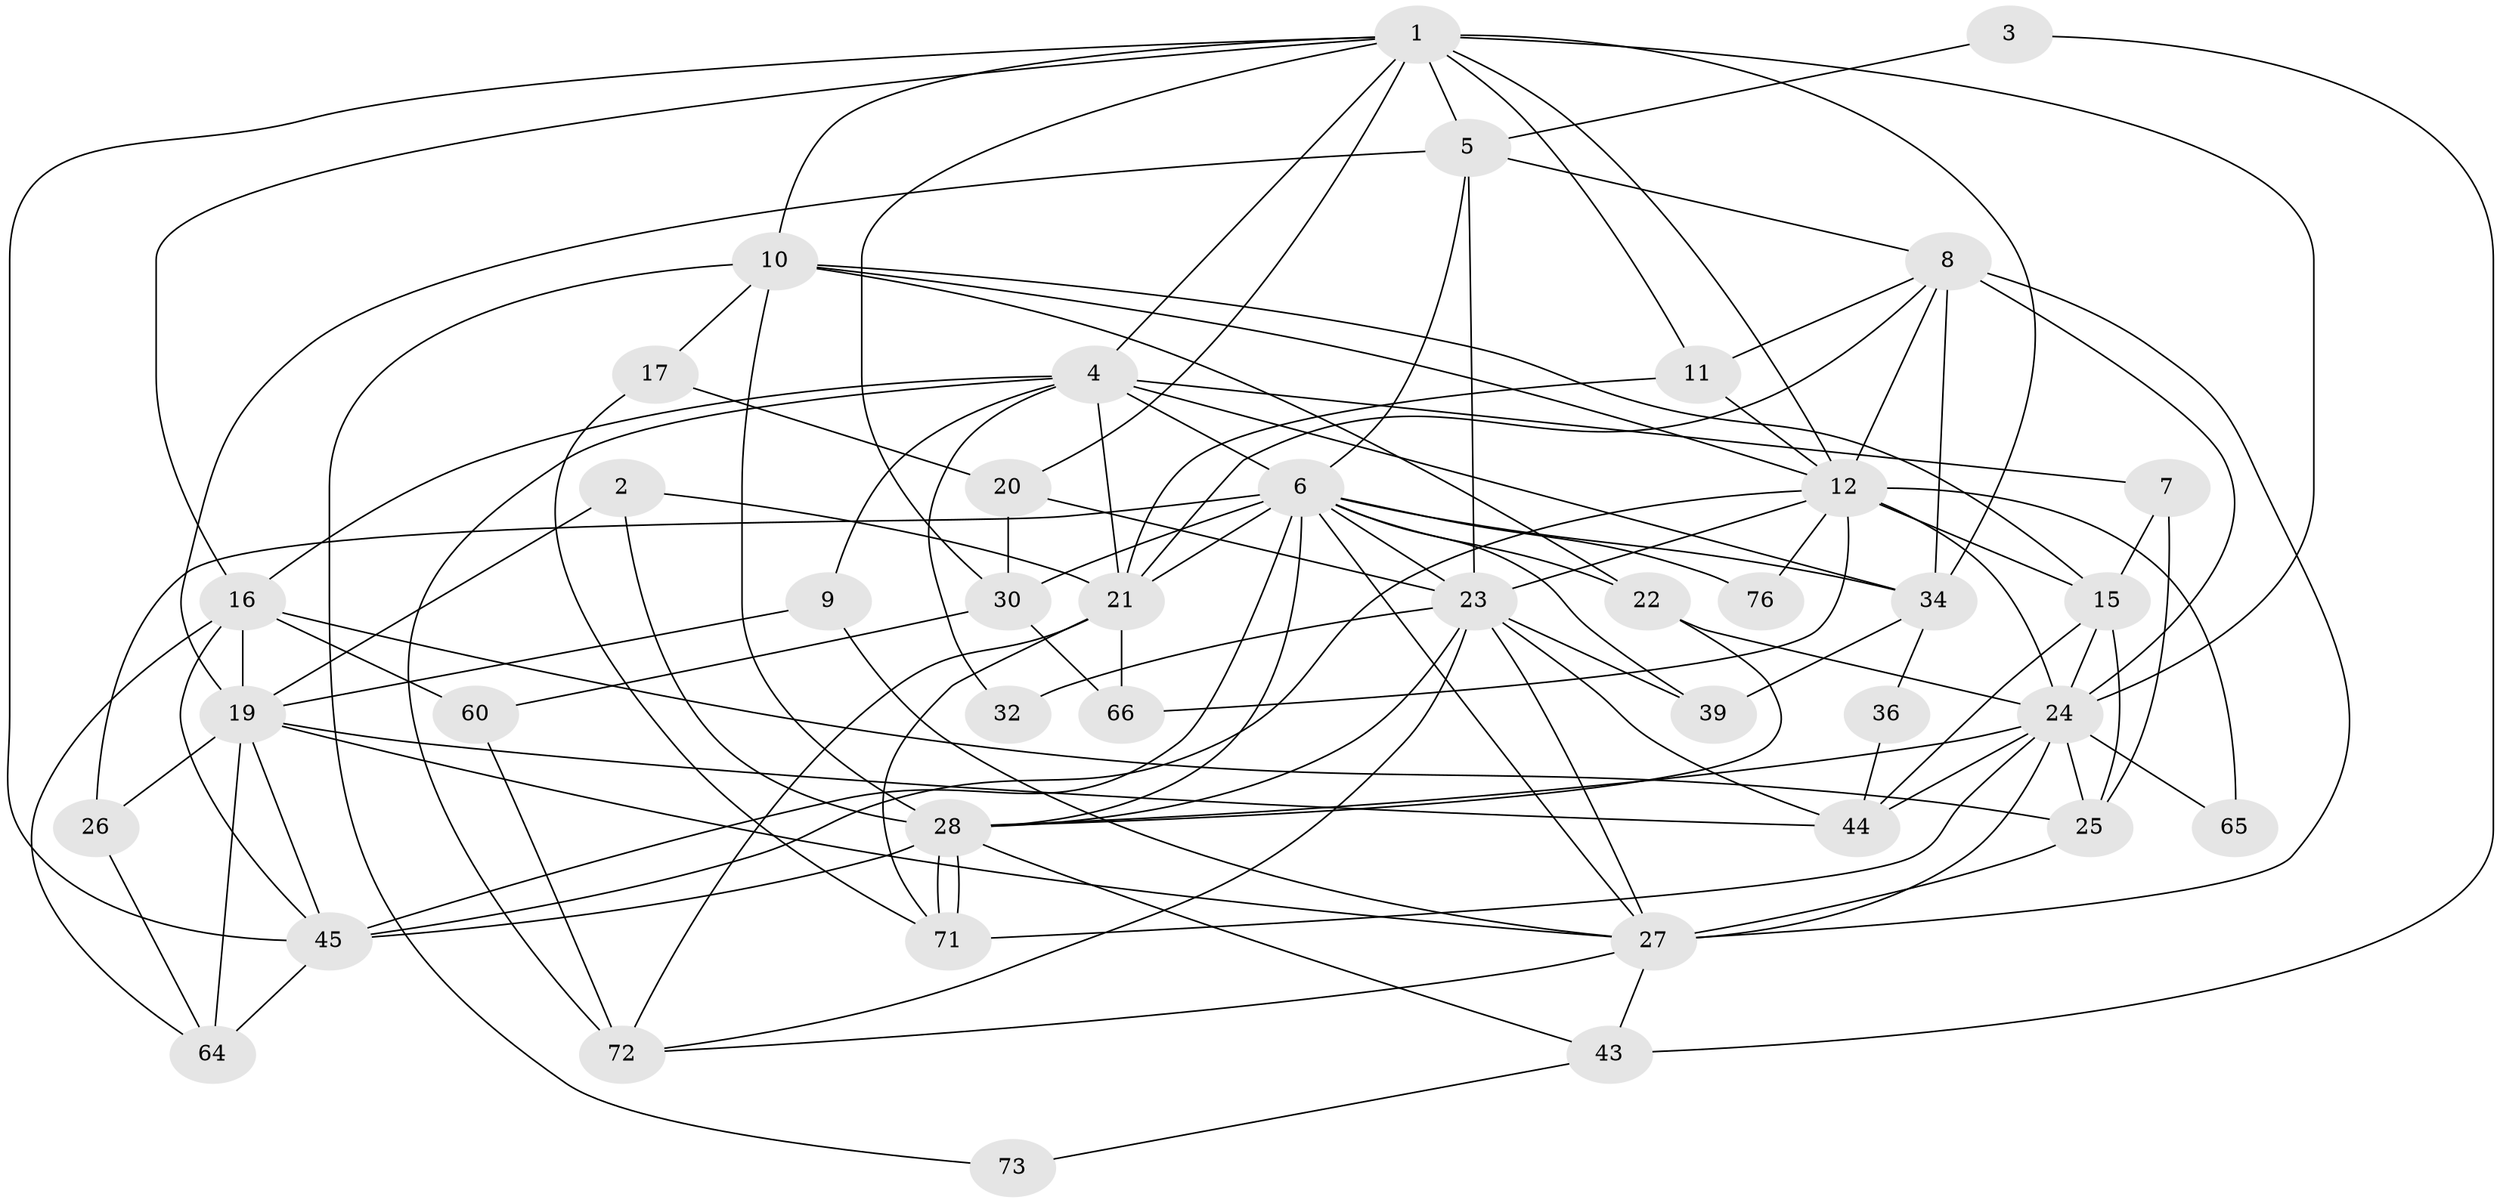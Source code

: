// original degree distribution, {6: 0.07228915662650602, 2: 0.13253012048192772, 5: 0.27710843373493976, 3: 0.26506024096385544, 4: 0.21686746987951808, 7: 0.03614457831325301}
// Generated by graph-tools (version 1.1) at 2025/18/03/04/25 18:18:35]
// undirected, 41 vertices, 114 edges
graph export_dot {
graph [start="1"]
  node [color=gray90,style=filled];
  1 [super="+49+41+31"];
  2 [super="+13"];
  3;
  4 [super="+48+14"];
  5 [super="+57"];
  6 [super="+18+62+33+40"];
  7;
  8 [super="+38+54"];
  9;
  10 [super="+81"];
  11 [super="+75"];
  12 [super="+55+77+47"];
  15 [super="+51+56"];
  16 [super="+61+37"];
  17;
  19 [super="+35"];
  20;
  21 [super="+67"];
  22;
  23 [super="+50"];
  24 [super="+58+42"];
  25;
  26;
  27 [super="+53"];
  28 [super="+29+79"];
  30 [super="+78"];
  32;
  34 [super="+70"];
  36;
  39;
  43;
  44;
  45 [super="+46+74"];
  60;
  64 [super="+68"];
  65;
  66;
  71;
  72;
  73;
  76;
  1 -- 30;
  1 -- 10;
  1 -- 34;
  1 -- 24 [weight=2];
  1 -- 11;
  1 -- 12;
  1 -- 5;
  1 -- 20;
  1 -- 45;
  1 -- 4;
  1 -- 16;
  2 -- 21;
  2 -- 19;
  2 -- 28;
  3 -- 43;
  3 -- 5;
  4 -- 9;
  4 -- 7;
  4 -- 6;
  4 -- 34;
  4 -- 21;
  4 -- 16;
  4 -- 32;
  4 -- 72;
  5 -- 19;
  5 -- 8;
  5 -- 23;
  5 -- 6;
  6 -- 28;
  6 -- 45;
  6 -- 23;
  6 -- 22;
  6 -- 27;
  6 -- 76;
  6 -- 39;
  6 -- 21;
  6 -- 30;
  6 -- 26;
  6 -- 34;
  7 -- 25;
  7 -- 15;
  8 -- 21;
  8 -- 34;
  8 -- 27;
  8 -- 11;
  8 -- 12 [weight=2];
  8 -- 24 [weight=3];
  9 -- 19;
  9 -- 27;
  10 -- 22;
  10 -- 17;
  10 -- 73;
  10 -- 12;
  10 -- 28;
  10 -- 15;
  11 -- 21;
  11 -- 12;
  12 -- 65;
  12 -- 66;
  12 -- 76;
  12 -- 15;
  12 -- 23 [weight=2];
  12 -- 45;
  12 -- 24;
  15 -- 24 [weight=2];
  15 -- 25;
  15 -- 44;
  16 -- 45;
  16 -- 25;
  16 -- 60;
  16 -- 64;
  16 -- 19;
  17 -- 71;
  17 -- 20;
  19 -- 27;
  19 -- 64;
  19 -- 26;
  19 -- 44;
  19 -- 45;
  20 -- 30;
  20 -- 23;
  21 -- 72;
  21 -- 66;
  21 -- 71;
  22 -- 28;
  22 -- 24;
  23 -- 44;
  23 -- 27;
  23 -- 32;
  23 -- 39;
  23 -- 72;
  23 -- 28;
  24 -- 28;
  24 -- 71;
  24 -- 65;
  24 -- 44;
  24 -- 25;
  24 -- 27 [weight=2];
  25 -- 27;
  26 -- 64;
  27 -- 72;
  27 -- 43;
  28 -- 71;
  28 -- 71;
  28 -- 43;
  28 -- 45 [weight=3];
  30 -- 66;
  30 -- 60;
  34 -- 39;
  34 -- 36;
  36 -- 44;
  43 -- 73;
  45 -- 64;
  60 -- 72;
}
